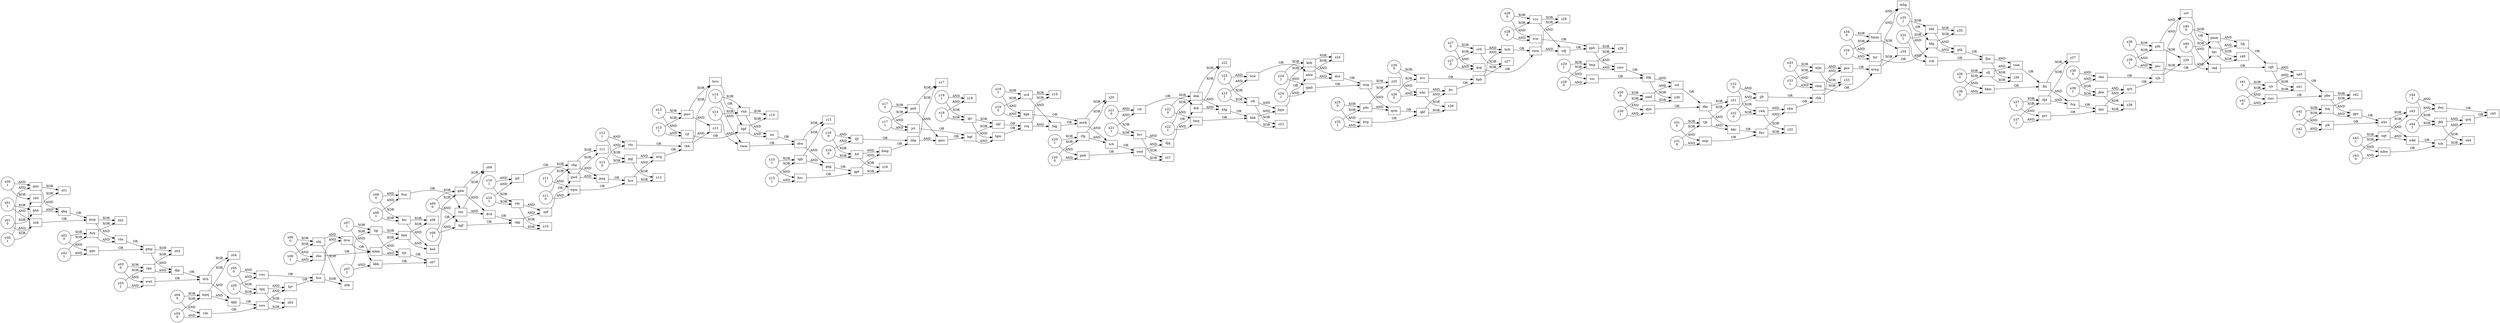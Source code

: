 digraph WireDiagram {
    rankdir=LR;
    node [shape=rectangle];
    "x00" [label="x00\n1", shape=circle];
    "x01" [label="x01\n1", shape=circle];
    "x02" [label="x02\n0", shape=circle];
    "x03" [label="x03\n0", shape=circle];
    "x04" [label="x04\n0", shape=circle];
    "x05" [label="x05\n1", shape=circle];
    "x06" [label="x06\n0", shape=circle];
    "x07" [label="x07\n1", shape=circle];
    "x08" [label="x08\n1", shape=circle];
    "x09" [label="x09\n0", shape=circle];
    "x10" [label="x10\n1", shape=circle];
    "x11" [label="x11\n0", shape=circle];
    "x12" [label="x12\n0", shape=circle];
    "x13" [label="x13\n1", shape=circle];
    "x14" [label="x14\n1", shape=circle];
    "x15" [label="x15\n1", shape=circle];
    "x16" [label="x16\n0", shape=circle];
    "x17" [label="x17\n0", shape=circle];
    "x18" [label="x18\n1", shape=circle];
    "x19" [label="x19\n1", shape=circle];
    "x20" [label="x20\n1", shape=circle];
    "x21" [label="x21\n1", shape=circle];
    "x22" [label="x22\n1", shape=circle];
    "x23" [label="x23\n1", shape=circle];
    "x24" [label="x24\n1", shape=circle];
    "x25" [label="x25\n0", shape=circle];
    "x26" [label="x26\n0", shape=circle];
    "x27" [label="x27\n0", shape=circle];
    "x28" [label="x28\n0", shape=circle];
    "x29" [label="x29\n1", shape=circle];
    "x30" [label="x30\n0", shape=circle];
    "x31" [label="x31\n0", shape=circle];
    "x32" [label="x32\n0", shape=circle];
    "x33" [label="x33\n1", shape=circle];
    "x34" [label="x34\n0", shape=circle];
    "x35" [label="x35\n1", shape=circle];
    "x36" [label="x36\n0", shape=circle];
    "x37" [label="x37\n1", shape=circle];
    "x38" [label="x38\n1", shape=circle];
    "x39" [label="x39\n1", shape=circle];
    "x40" [label="x40\n0", shape=circle];
    "x41" [label="x41\n1", shape=circle];
    "x42" [label="x42\n1", shape=circle];
    "x43" [label="x43\n1", shape=circle];
    "x44" [label="x44\n1", shape=circle];
    "y00" [label="y00\n1", shape=circle];
    "y01" [label="y01\n0", shape=circle];
    "y02" [label="y02\n1", shape=circle];
    "y03" [label="y03\n1", shape=circle];
    "y04" [label="y04\n0", shape=circle];
    "y05" [label="y05\n0", shape=circle];
    "y06" [label="y06\n1", shape=circle];
    "y07" [label="y07\n1", shape=circle];
    "y08" [label="y08\n0", shape=circle];
    "y09" [label="y09\n1", shape=circle];
    "y10" [label="y10\n1", shape=circle];
    "y11" [label="y11\n1", shape=circle];
    "y12" [label="y12\n1", shape=circle];
    "y13" [label="y13\n1", shape=circle];
    "y14" [label="y14\n1", shape=circle];
    "y15" [label="y15\n1", shape=circle];
    "y16" [label="y16\n0", shape=circle];
    "y17" [label="y17\n1", shape=circle];
    "y18" [label="y18\n1", shape=circle];
    "y19" [label="y19\n0", shape=circle];
    "y20" [label="y20\n0", shape=circle];
    "y21" [label="y21\n0", shape=circle];
    "y22" [label="y22\n0", shape=circle];
    "y23" [label="y23\n1", shape=circle];
    "y24" [label="y24\n1", shape=circle];
    "y25" [label="y25\n1", shape=circle];
    "y26" [label="y26\n0", shape=circle];
    "y27" [label="y27\n0", shape=circle];
    "y28" [label="y28\n0", shape=circle];
    "y29" [label="y29\n0", shape=circle];
    "y30" [label="y30\n1", shape=circle];
    "y31" [label="y31\n0", shape=circle];
    "y32" [label="y32\n0", shape=circle];
    "y33" [label="y33\n1", shape=circle];
    "y34" [label="y34\n1", shape=circle];
    "y35" [label="y35\n1", shape=circle];
    "y36" [label="y36\n0", shape=circle];
    "y37" [label="y37\n1", shape=circle];
    "y38" [label="y38\n0", shape=circle];
    "y39" [label="y39\n1", shape=circle];
    "y40" [label="y40\n0", shape=circle];
    "y41" [label="y41\n0", shape=circle];
    "y42" [label="y42\n1", shape=circle];
    "y43" [label="y43\n0", shape=circle];
    "y44" [label="y44\n1", shape=circle];
    "x36" -> "sfj" [label="XOR"];
    "y36" -> "sfj" [label="XOR"];
    "mpq" -> "qgg" [label="AND"];
    "dvh" -> "qgg" [label="AND"];
    "sfj" -> "z36" [label="XOR"];
    "fjm" -> "z36" [label="XOR"];
    "y10" -> "pjt" [label="AND"];
    "x10" -> "pjt" [label="AND"];
    "pds" -> "z25" [label="XOR"];
    "wsg" -> "z25" [label="XOR"];
    "wjm" -> "z33" [label="XOR"];
    "rhk" -> "z33" [label="XOR"];
    "dvd" -> "ckp" [label="OR"];
    "kgf" -> "ckp" [label="OR"];
    "tgj" -> "bjm" [label="XOR"];
    "mkm" -> "bjm" [label="XOR"];
    "x40" -> "vkd" [label="AND"];
    "y40" -> "vkd" [label="AND"];
    "x28" -> "vvc" [label="XOR"];
    "y28" -> "vvc" [label="XOR"];
    "y22" -> "tmq" [label="AND"];
    "x22" -> "tmq" [label="AND"];
    "gdw" -> "dvd" [label="AND"];
    "tns" -> "dvd" [label="AND"];
    "rwm" -> "cdj" [label="AND"];
    "vvc" -> "cdj" [label="AND"];
    "mwg" -> "z34" [label="XOR"];
    "hmm" -> "z34" [label="XOR"];
    "dtw" -> "gqg" [label="AND"];
    "tgb" -> "gqg" [label="AND"];
    "y20" -> "pnb" [label="AND"];
    "x20" -> "pnb" [label="AND"];
    "dcn" -> "wsg" [label="OR"];
    "qmb" -> "wsg" [label="OR"];
    "hjv" -> "fsw" [label="OR"];
    "vwc" -> "fsw" [label="OR"];
    "x26" -> "nvr" [label="XOR"];
    "y26" -> "nvr" [label="XOR"];
    "x41" -> "cjs" [label="XOR"];
    "y41" -> "cjs" [label="XOR"];
    "dwj" -> "z45" [label="OR"];
    "qvk" -> "z45" [label="OR"];
    "x27" -> "crd" [label="XOR"];
    "y27" -> "crd" [label="XOR"];
    "whv" -> "z43" [label="XOR"];
    "ngt" -> "z43" [label="XOR"];
    "rfg" -> "tch" [label="AND"];
    "mwk" -> "tch" [label="AND"];
    "bgt" -> "skf" [label="XOR"];
    "qjc" -> "skf" [label="XOR"];
    "frt" -> "bpb" [label="OR"];
    "nvr" -> "bpb" [label="OR"];
    "y34" -> "fnf" [label="AND"];
    "x34" -> "fnf" [label="AND"];
    "y40" -> "pmm" [label="XOR"];
    "x40" -> "pmm" [label="XOR"];
    "sws" -> "hjv" [label="AND"];
    "tpq" -> "hjv" [label="AND"];
    "pcn" -> "mwg" [label="OR"];
    "vbm" -> "mwg" [label="OR"];
    "mkm" -> "njc" [label="AND"];
    "tgj" -> "njc" [label="AND"];
    "jjb" -> "rhk" [label="OR"];
    "vkw" -> "rhk" [label="OR"];
    "fdb" -> "z30" [label="XOR"];
    "smd" -> "z30" [label="XOR"];
    "ghh" -> "qhq" [label="AND"];
    "gnn" -> "qhq" [label="AND"];
    "ckp" -> "spf" [label="AND"];
    "rds" -> "spf" [label="AND"];
    "dnk" -> "tdg" [label="AND"];
    "drk" -> "tdg" [label="AND"];
    "x10" -> "rds" [label="XOR"];
    "y10" -> "rds" [label="XOR"];
    "wrg" -> "rbk" [label="OR"];
    "rtn" -> "rbk" [label="OR"];
    "y19" -> "kgh" [label="AND"];
    "x19" -> "kgh" [label="AND"];
    "sfj" -> "vnm" [label="AND"];
    "fjm" -> "vnm" [label="AND"];
    "tpq" -> "z05" [label="XOR"];
    "sws" -> "z05" [label="XOR"];
    "x14" -> "rmm" [label="AND"];
    "y14" -> "rmm" [label="AND"];
    "qkf" -> "frt" [label="AND"];
    "wkr" -> "frt" [label="AND"];
    "y07" -> "tgj" [label="XOR"];
    "x07" -> "tgj" [label="XOR"];
    "fjf" -> "nbp" [label="OR"];
    "bmg" -> "nbp" [label="OR"];
    "fsw" -> "z06" [label="XOR"];
    "nhj" -> "z06" [label="XOR"];
    "fvk" -> "gpv" [label="AND"];
    "pbn" -> "gpv" [label="AND"];
    "y18" -> "z18" [label="AND"];
    "x18" -> "z18" [label="AND"];
    "x21" -> "vfr" [label="AND"];
    "y21" -> "vfr" [label="AND"];
    "y24" -> "qmb" [label="AND"];
    "x24" -> "qmb" [label="AND"];
    "vnm" -> "fjq" [label="OR"];
    "bkm" -> "fjq" [label="OR"];
    "x27" -> "qcg" [label="AND"];
    "y27" -> "qcg" [label="AND"];
    "gtk" -> "fjm" [label="OR"];
    "cck" -> "fjm" [label="OR"];
    "y22" -> "dnk" [label="XOR"];
    "x22" -> "dnk" [label="XOR"];
    "pnh" -> "gms" [label="AND"];
    "nbp" -> "gms" [label="AND"];
    "vvc" -> "z28" [label="XOR"];
    "rwm" -> "z28" [label="XOR"];
    "x38" -> "shn" [label="AND"];
    "y38" -> "shn" [label="AND"];
    "wkd" -> "tcb" [label="OR"];
    "mbw" -> "tcb" [label="OR"];
    "x01" -> "ghh" [label="XOR"];
    "y01" -> "ghh" [label="XOR"];
    "y26" -> "wkr" [label="AND"];
    "x26" -> "wkr" [label="AND"];
    "tgm" -> "rrq" [label="OR"];
    "skf" -> "rrq" [label="OR"];
    "pth" -> "z39" [label="XOR"];
    "vjb" -> "z39" [label="XOR"];
    "x09" -> "kgf" [label="AND"];
    "y09" -> "kgf" [label="AND"];
    "dkc" -> "z31" [label="XOR"];
    "tjh" -> "z31" [label="XOR"];
    "rds" -> "z10" [label="XOR"];
    "ckp" -> "z10" [label="XOR"];
    "dvh" -> "z04" [label="XOR"];
    "mpq" -> "z04" [label="XOR"];
    "x19" -> "scd" [label="XOR"];
    "y19" -> "scd" [label="XOR"];
    "bht" -> "qrb" [label="AND"];
    "jkm" -> "qrb" [label="AND"];
    "y39" -> "jmc" [label="AND"];
    "x39" -> "jmc" [label="AND"];
    "x30" -> "djm" [label="AND"];
    "y30" -> "djm" [label="AND"];
    "mwg" -> "mhg" [label="AND"];
    "hmm" -> "mhg" [label="AND"];
    "tcb" -> "z44" [label="XOR"];
    "jkh" -> "z44" [label="XOR"];
    "x37" -> "djd" [label="XOR"];
    "y37" -> "djd" [label="XOR"];
    "gpv" -> "whv" [label="OR"];
    "jrk" -> "whv" [label="OR"];
    "qgg" -> "sws" [label="OR"];
    "vds" -> "sws" [label="OR"];
    "fwk" -> "vbs" [label="AND"];
    "msp" -> "vbs" [label="AND"];
    "y11" -> "wpw" [label="AND"];
    "x11" -> "wpw" [label="AND"];
    "fnf" -> "bfg" [label="OR"];
    "mhg" -> "bfg" [label="OR"];
    "vhb" -> "tst" [label="AND"];
    "bpf" -> "tst" [label="AND"];
    "gpn" -> "gmp" [label="OR"];
    "vbs" -> "gmp" [label="OR"];
    "cgh" -> "z41" [label="XOR"];
    "cjs" -> "z41" [label="XOR"];
    "x23" -> "wjw" [label="AND"];
    "y23" -> "wjw" [label="AND"];
    "mwk" -> "z20" [label="XOR"];
    "rfg" -> "z20" [label="XOR"];
    "y07" -> "kbk" [label="AND"];
    "x07" -> "kbk" [label="AND"];
    "x16" -> "fjf" [label="AND"];
    "y16" -> "fjf" [label="AND"];
    "x37" -> "gvr" [label="AND"];
    "y37" -> "gvr" [label="AND"];
    "tgv" -> "z40" [label="XOR"];
    "pmm" -> "z40" [label="XOR"];
    "y17" -> "pnh" [label="XOR"];
    "x17" -> "pnh" [label="XOR"];
    "x43" -> "ngt" [label="XOR"];
    "y43" -> "ngt" [label="XOR"];
    "njc" -> "z07" [label="OR"];
    "kbk" -> "z07" [label="OR"];
    "y18" -> "qjc" [label="XOR"];
    "x18" -> "qjc" [label="XOR"];
    "y31" -> "tjh" [label="XOR"];
    "x31" -> "tjh" [label="XOR"];
    "tch" -> "swd" [label="OR"];
    "pnb" -> "swd" [label="OR"];
    "x15" -> "tgb" [label="XOR"];
    "y15" -> "tgb" [label="XOR"];
    "x06" -> "nhj" [label="XOR"];
    "y06" -> "nhj" [label="XOR"];
    "tns" -> "z09" [label="XOR"];
    "gdw" -> "z09" [label="XOR"];
    "x01" -> "nck" [label="AND"];
    "y01" -> "nck" [label="AND"];
    "bpb" -> "z27" [label="XOR"];
    "crd" -> "z27" [label="XOR"];
    "bcv" -> "djg" [label="AND"];
    "swd" -> "djg" [label="AND"];
    "bpb" -> "hcb" [label="AND"];
    "crd" -> "hcb" [label="AND"];
    "y42" -> "jrk" [label="AND"];
    "x42" -> "jrk" [label="AND"];
    "fjq" -> "fvp" [label="AND"];
    "djd" -> "fvp" [label="AND"];
    "tgv" -> "hfj" [label="AND"];
    "pmm" -> "hfj" [label="AND"];
    "x44" -> "jkh" [label="XOR"];
    "y44" -> "jkh" [label="XOR"];
    "gwd" -> "z11" [label="XOR"];
    "sbg" -> "z11" [label="XOR"];
    "y23" -> "vft" [label="XOR"];
    "x23" -> "vft" [label="XOR"];
    "gmp" -> "djp" [label="AND"];
    "rgn" -> "djp" [label="AND"];
    "vft" -> "hqw" [label="AND"];
    "hkk" -> "hqw" [label="AND"];
    "y24" -> "knh" [label="XOR"];
    "x24" -> "knh" [label="XOR"];
    "x30" -> "smd" [label="XOR"];
    "y30" -> "smd" [label="XOR"];
    "x34" -> "hmm" [label="XOR"];
    "y34" -> "hmm" [label="XOR"];
    "tjh" -> "bkc" [label="AND"];
    "dkc" -> "bkc" [label="AND"];
    "rmm" -> "dtw" [label="OR"];
    "tst" -> "dtw" [label="OR"];
    "djp" -> "dvh" [label="OR"];
    "wwt" -> "dvh" [label="OR"];
    "y25" -> "kvp" [label="AND"];
    "x25" -> "kvp" [label="AND"];
    "y31" -> "mqr" [label="AND"];
    "x31" -> "mqr" [label="AND"];
    "fdb" -> "sst" [label="AND"];
    "smd" -> "sst" [label="AND"];
    "x11" -> "sbg" [label="XOR"];
    "y11" -> "sbg" [label="XOR"];
    "x05" -> "vwc" [label="AND"];
    "y05" -> "vwc" [label="AND"];
    "pds" -> "qsm" [label="AND"];
    "wsg" -> "qsm" [label="AND"];
    "scd" -> "bqj" [label="AND"];
    "rrq" -> "bqj" [label="AND"];
    "pnh" -> "z17" [label="XOR"];
    "nbp" -> "z17" [label="XOR"];
    "scd" -> "z19" [label="XOR"];
    "rrq" -> "z19" [label="XOR"];
    "y12" -> "rtn" [label="AND"];
    "x12" -> "rtn" [label="AND"];
    "btr" -> "bsd" [label="AND"];
    "bjm" -> "bsd" [label="AND"];
    "hcb" -> "rwm" [label="OR"];
    "qcg" -> "rwm" [label="OR"];
    "y39" -> "pth" [label="XOR"];
    "x39" -> "pth" [label="XOR"];
    "x12" -> "ggj" [label="XOR"];
    "y12" -> "ggj" [label="XOR"];
    "pmv" -> "z13" [label="AND"];
    "rbk" -> "z13" [label="AND"];
    "y09" -> "gdw" [label="XOR"];
    "x09" -> "gdw" [label="XOR"];
    "vft" -> "z23" [label="XOR"];
    "hkk" -> "z23" [label="XOR"];
    "fwv" -> "z32" [label="XOR"];
    "rwk" -> "z32" [label="XOR"];
    "wjw" -> "wbw" [label="OR"];
    "hqw" -> "wbw" [label="OR"];
    "hcv" -> "wrg" [label="AND"];
    "ggj" -> "wrg" [label="AND"];
    "sss" -> "fdb" [label="OR"];
    "cmv" -> "fdb" [label="OR"];
    "x08" -> "btr" [label="XOR"];
    "y08" -> "btr" [label="XOR"];
    "fvp" -> "bht" [label="OR"];
    "gvr" -> "bht" [label="OR"];
    "vhb" -> "z14" [label="XOR"];
    "bpf" -> "z14" [label="XOR"];
    "x00" -> "z00" [label="XOR"];
    "y00" -> "z00" [label="XOR"];
    "tmp" -> "cmv" [label="AND"];
    "gph" -> "cmv" [label="AND"];
    "x29" -> "tmp" [label="XOR"];
    "y29" -> "tmp" [label="XOR"];
    "whv" -> "wkd" [label="AND"];
    "ngt" -> "wkd" [label="AND"];
    "tgb" -> "z15" [label="XOR"];
    "dtw" -> "z15" [label="XOR"];
    "pth" -> "cvf" [label="AND"];
    "vjb" -> "cvf" [label="AND"];
    "y33" -> "vbm" [label="AND"];
    "x33" -> "vbm" [label="AND"];
    "x38" -> "jkm" [label="XOR"];
    "y38" -> "jkm" [label="XOR"];
    "x14" -> "vhb" [label="XOR"];
    "y14" -> "vhb" [label="XOR"];
    "y05" -> "tpq" [label="XOR"];
    "x05" -> "tpq" [label="XOR"];
    "tdg" -> "hkk" [label="OR"];
    "tmq" -> "hkk" [label="OR"];
    "bfg" -> "gtk" [label="AND"];
    "tdd" -> "gtk" [label="AND"];
    "y03" -> "rgn" [label="XOR"];
    "x03" -> "rgn" [label="XOR"];
    "x04" -> "mpq" [label="XOR"];
    "y04" -> "mpq" [label="XOR"];
    "pmv" -> "hsw" [label="XOR"];
    "rbk" -> "hsw" [label="XOR"];
    "wjm" -> "pcn" [label="AND"];
    "rhk" -> "pcn" [label="AND"];
    "kgh" -> "mwk" [label="OR"];
    "bqj" -> "mwk" [label="OR"];
    "spf" -> "gwd" [label="OR"];
    "pjt" -> "gwd" [label="OR"];
    "y29" -> "sss" [label="AND"];
    "x29" -> "sss" [label="AND"];
    "mqr" -> "fwv" [label="OR"];
    "bkc" -> "fwv" [label="OR"];
    "gpt" -> "bmg" [label="AND"];
    "fcf" -> "bmg" [label="AND"];
    "y13" -> "vjf" [label="AND"];
    "x13" -> "vjf" [label="AND"];
    "y32" -> "rwk" [label="XOR"];
    "x32" -> "rwk" [label="XOR"];
    "fvm" -> "tns" [label="OR"];
    "bsd" -> "tns" [label="OR"];
    "y20" -> "rfg" [label="XOR"];
    "x20" -> "rfg" [label="XOR"];
    "bgt" -> "tgm" [label="AND"];
    "qjc" -> "tgm" [label="AND"];
    "bht" -> "z38" [label="XOR"];
    "jkm" -> "z38" [label="XOR"];
    "gmp" -> "z03" [label="XOR"];
    "rgn" -> "z03" [label="XOR"];
    "y15" -> "bsc" [label="AND"];
    "x15" -> "bsc" [label="AND"];
    "spd" -> "pbn" [label="OR"];
    "rmv" -> "pbn" [label="OR"];
    "x04" -> "vds" [label="AND"];
    "y04" -> "vds" [label="AND"];
    "y06" -> "cbn" [label="AND"];
    "x06" -> "cbn" [label="AND"];
    "fjq" -> "z37" [label="XOR"];
    "djd" -> "z37" [label="XOR"];
    "x41" -> "rmv" [label="AND"];
    "y41" -> "rmv" [label="AND"];
    "swd" -> "z21" [label="XOR"];
    "bcv" -> "z21" [label="XOR"];
    "tcb" -> "qvk" [label="AND"];
    "jkh" -> "qvk" [label="AND"];
    "dvw" -> "mkm" [label="OR"];
    "cbn" -> "mkm" [label="OR"];
    "ghh" -> "z01" [label="XOR"];
    "gnn" -> "z01" [label="XOR"];
    "x00" -> "gnn" [label="AND"];
    "y00" -> "gnn" [label="AND"];
    "jct" -> "bgt" [label="OR"];
    "gms" -> "bgt" [label="OR"];
    "x03" -> "wwt" [label="AND"];
    "y03" -> "wwt" [label="AND"];
    "y08" -> "fvm" [label="AND"];
    "x08" -> "fvm" [label="AND"];
    "wpw" -> "hcv" [label="OR"];
    "pnq" -> "hcv" [label="OR"];
    "nck" -> "msp" [label="OR"];
    "qhq" -> "msp" [label="OR"];
    "wbw" -> "z24" [label="XOR"];
    "knh" -> "z24" [label="XOR"];
    "qkf" -> "z26" [label="XOR"];
    "wkr" -> "z26" [label="XOR"];
    "y16" -> "fcf" [label="XOR"];
    "x16" -> "fcf" [label="XOR"];
    "cvf" -> "tgv" [label="OR"];
    "jmc" -> "tgv" [label="OR"];
    "rwk" -> "vkw" [label="AND"];
    "fwv" -> "vkw" [label="AND"];
    "y43" -> "mbw" [label="AND"];
    "x43" -> "mbw" [label="AND"];
    "tmp" -> "z29" [label="XOR"];
    "gph" -> "z29" [label="XOR"];
    "y35" -> "cck" [label="AND"];
    "x35" -> "cck" [label="AND"];
    "knh" -> "dcn" [label="AND"];
    "wbw" -> "dcn" [label="AND"];
    "y36" -> "bkm" [label="AND"];
    "x36" -> "bkm" [label="AND"];
    "hcv" -> "z12" [label="XOR"];
    "ggj" -> "z12" [label="XOR"];
    "tvw" -> "gph" [label="OR"];
    "cdj" -> "gph" [label="OR"];
    "fcf" -> "z16" [label="XOR"];
    "gpt" -> "z16" [label="XOR"];
    "msp" -> "z02" [label="XOR"];
    "fwk" -> "z02" [label="XOR"];
    "y25" -> "pds" [label="XOR"];
    "x25" -> "pds" [label="XOR"];
    "qrb" -> "vjb" [label="OR"];
    "shn" -> "vjb" [label="OR"];
    "vjf" -> "bpf" [label="OR"];
    "hsw" -> "bpf" [label="OR"];
    "x44" -> "dwj" [label="AND"];
    "y44" -> "dwj" [label="AND"];
    "x21" -> "bcv" [label="XOR"];
    "y21" -> "bcv" [label="XOR"];
    "y42" -> "fvk" [label="XOR"];
    "x42" -> "fvk" [label="XOR"];
    "cgh" -> "spd" [label="AND"];
    "cjs" -> "spd" [label="AND"];
    "dnk" -> "z22" [label="XOR"];
    "drk" -> "z22" [label="XOR"];
    "sst" -> "dkc" [label="OR"];
    "djm" -> "dkc" [label="OR"];
    "bfg" -> "z35" [label="XOR"];
    "tdd" -> "z35" [label="XOR"];
    "btr" -> "z08" [label="XOR"];
    "bjm" -> "z08" [label="XOR"];
    "djg" -> "drk" [label="OR"];
    "vfr" -> "drk" [label="OR"];
    "bsc" -> "gpt" [label="OR"];
    "gqg" -> "gpt" [label="OR"];
    "fvk" -> "z42" [label="XOR"];
    "pbn" -> "z42" [label="XOR"];
    "hfj" -> "cgh" [label="OR"];
    "vkd" -> "cgh" [label="OR"];
    "gwd" -> "pnq" [label="AND"];
    "sbg" -> "pnq" [label="AND"];
    "x32" -> "jjb" [label="AND"];
    "y32" -> "jjb" [label="AND"];
    "kvp" -> "qkf" [label="OR"];
    "qsm" -> "qkf" [label="OR"];
    "x17" -> "jct" [label="AND"];
    "y17" -> "jct" [label="AND"];
    "y02" -> "fwk" [label="XOR"];
    "x02" -> "fwk" [label="XOR"];
    "y33" -> "wjm" [label="XOR"];
    "x33" -> "wjm" [label="XOR"];
    "x13" -> "pmv" [label="XOR"];
    "y13" -> "pmv" [label="XOR"];
    "y28" -> "tvw" [label="AND"];
    "x28" -> "tvw" [label="AND"];
    "fsw" -> "dvw" [label="AND"];
    "nhj" -> "dvw" [label="AND"];
    "x02" -> "gpn" [label="AND"];
    "y02" -> "gpn" [label="AND"];
    "x35" -> "tdd" [label="XOR"];
    "y35" -> "tdd" [label="XOR"];
}
